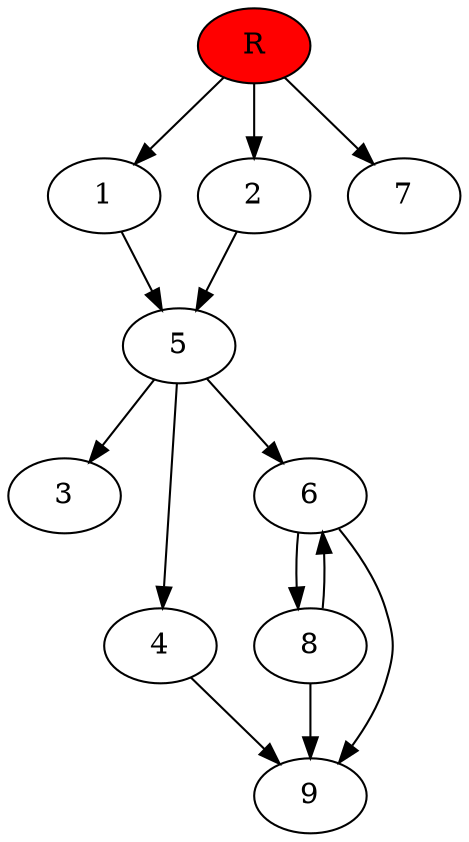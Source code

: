 digraph prb6183 {
	1
	2
	3
	4
	5
	6
	7
	8
	R [fillcolor="#ff0000" style=filled]
	1 -> 5
	2 -> 5
	4 -> 9
	5 -> 3
	5 -> 4
	5 -> 6
	6 -> 8
	6 -> 9
	8 -> 6
	8 -> 9
	R -> 1
	R -> 2
	R -> 7
}
